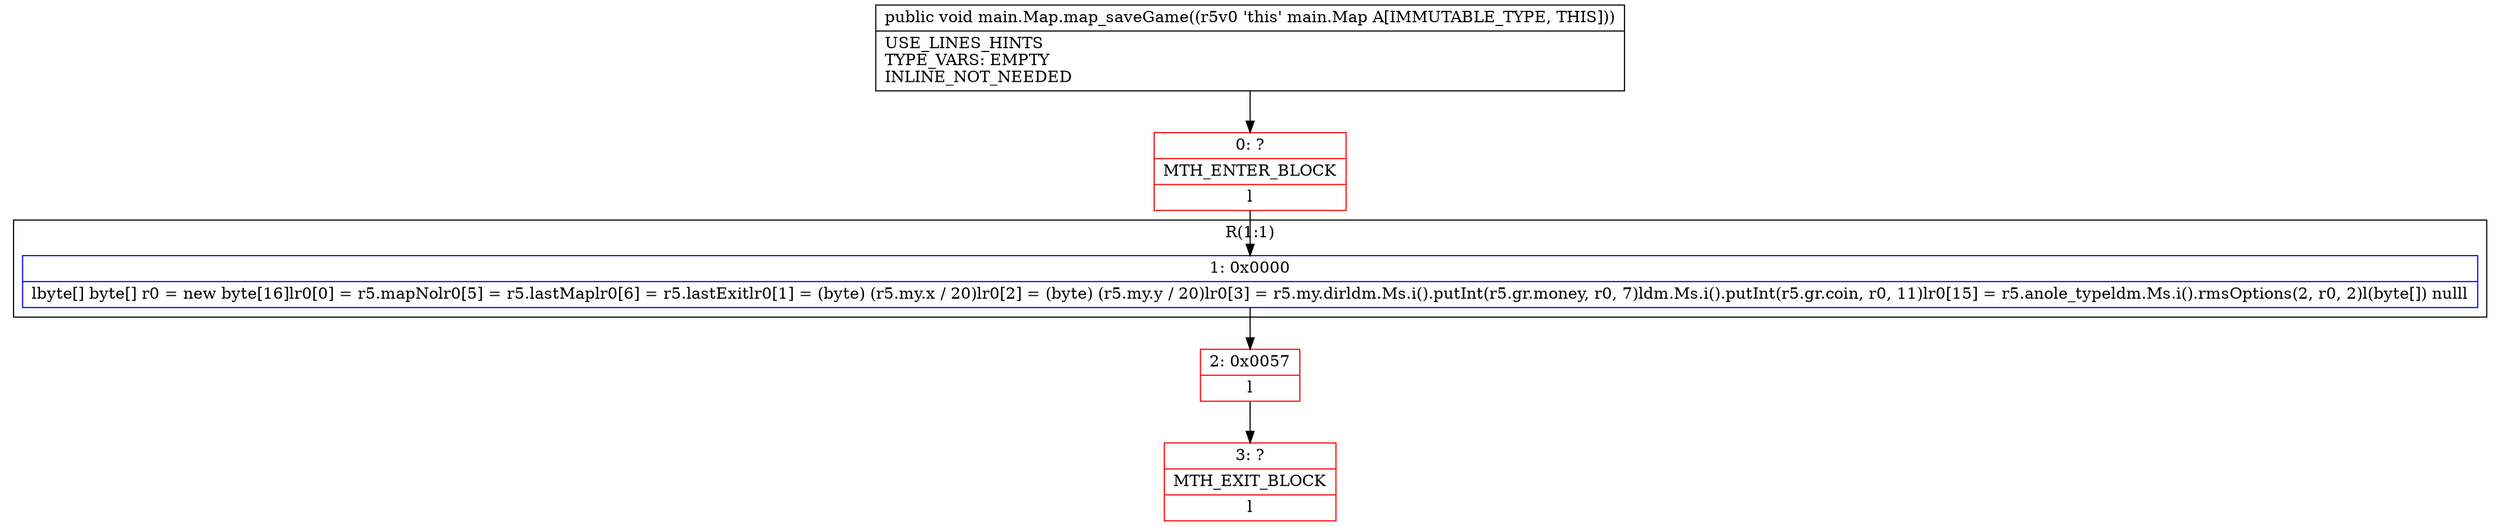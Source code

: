 digraph "CFG formain.Map.map_saveGame()V" {
subgraph cluster_Region_1380178725 {
label = "R(1:1)";
node [shape=record,color=blue];
Node_1 [shape=record,label="{1\:\ 0x0000|lbyte[] byte[] r0 = new byte[16]lr0[0] = r5.mapNolr0[5] = r5.lastMaplr0[6] = r5.lastExitlr0[1] = (byte) (r5.my.x \/ 20)lr0[2] = (byte) (r5.my.y \/ 20)lr0[3] = r5.my.dirldm.Ms.i().putInt(r5.gr.money, r0, 7)ldm.Ms.i().putInt(r5.gr.coin, r0, 11)lr0[15] = r5.anole_typeldm.Ms.i().rmsOptions(2, r0, 2)l(byte[]) nulll}"];
}
Node_0 [shape=record,color=red,label="{0\:\ ?|MTH_ENTER_BLOCK\l|l}"];
Node_2 [shape=record,color=red,label="{2\:\ 0x0057|l}"];
Node_3 [shape=record,color=red,label="{3\:\ ?|MTH_EXIT_BLOCK\l|l}"];
MethodNode[shape=record,label="{public void main.Map.map_saveGame((r5v0 'this' main.Map A[IMMUTABLE_TYPE, THIS]))  | USE_LINES_HINTS\lTYPE_VARS: EMPTY\lINLINE_NOT_NEEDED\l}"];
MethodNode -> Node_0;
Node_1 -> Node_2;
Node_0 -> Node_1;
Node_2 -> Node_3;
}

